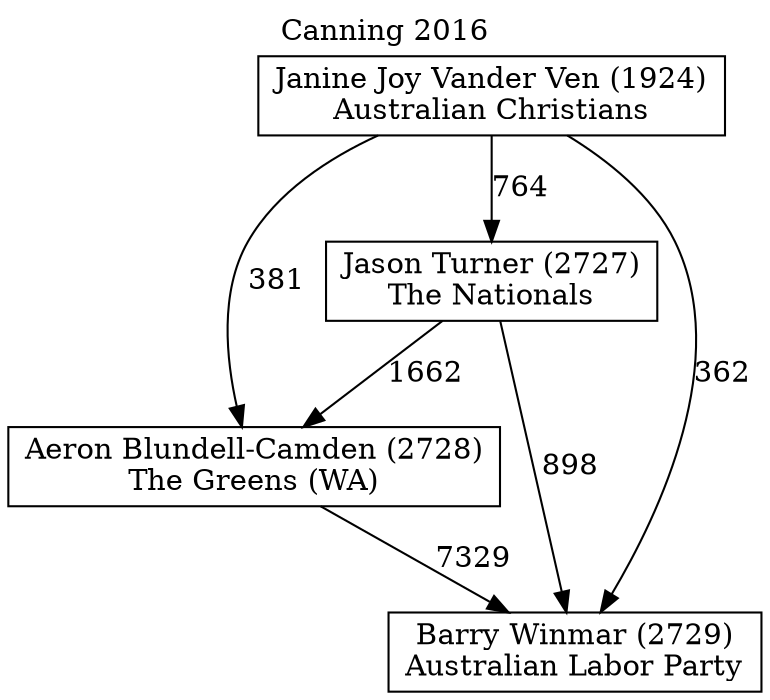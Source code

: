 // House preference flow
digraph "Barry Winmar (2729)_Canning_2016" {
	graph [label="Canning 2016" labelloc=t mclimit=10]
	node [shape=box]
	"Aeron Blundell-Camden (2728)" [label="Aeron Blundell-Camden (2728)
The Greens (WA)"]
	"Janine Joy Vander Ven (1924)" [label="Janine Joy Vander Ven (1924)
Australian Christians"]
	"Jason Turner (2727)" [label="Jason Turner (2727)
The Nationals"]
	"Barry Winmar (2729)" [label="Barry Winmar (2729)
Australian Labor Party"]
	"Janine Joy Vander Ven (1924)" -> "Jason Turner (2727)" [label=764]
	"Janine Joy Vander Ven (1924)" -> "Aeron Blundell-Camden (2728)" [label=381]
	"Janine Joy Vander Ven (1924)" -> "Barry Winmar (2729)" [label=362]
	"Jason Turner (2727)" -> "Barry Winmar (2729)" [label=898]
	"Jason Turner (2727)" -> "Aeron Blundell-Camden (2728)" [label=1662]
	"Aeron Blundell-Camden (2728)" -> "Barry Winmar (2729)" [label=7329]
}
